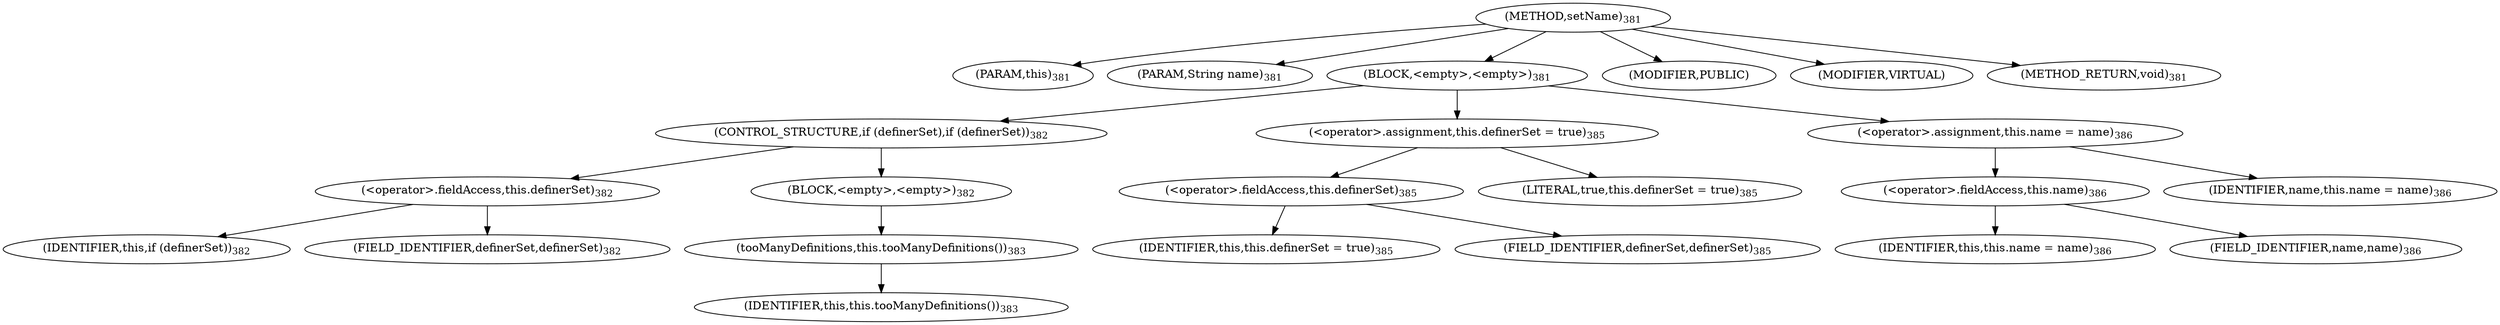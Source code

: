 digraph "setName" {  
"723" [label = <(METHOD,setName)<SUB>381</SUB>> ]
"56" [label = <(PARAM,this)<SUB>381</SUB>> ]
"724" [label = <(PARAM,String name)<SUB>381</SUB>> ]
"725" [label = <(BLOCK,&lt;empty&gt;,&lt;empty&gt;)<SUB>381</SUB>> ]
"726" [label = <(CONTROL_STRUCTURE,if (definerSet),if (definerSet))<SUB>382</SUB>> ]
"727" [label = <(&lt;operator&gt;.fieldAccess,this.definerSet)<SUB>382</SUB>> ]
"728" [label = <(IDENTIFIER,this,if (definerSet))<SUB>382</SUB>> ]
"729" [label = <(FIELD_IDENTIFIER,definerSet,definerSet)<SUB>382</SUB>> ]
"730" [label = <(BLOCK,&lt;empty&gt;,&lt;empty&gt;)<SUB>382</SUB>> ]
"731" [label = <(tooManyDefinitions,this.tooManyDefinitions())<SUB>383</SUB>> ]
"55" [label = <(IDENTIFIER,this,this.tooManyDefinitions())<SUB>383</SUB>> ]
"732" [label = <(&lt;operator&gt;.assignment,this.definerSet = true)<SUB>385</SUB>> ]
"733" [label = <(&lt;operator&gt;.fieldAccess,this.definerSet)<SUB>385</SUB>> ]
"734" [label = <(IDENTIFIER,this,this.definerSet = true)<SUB>385</SUB>> ]
"735" [label = <(FIELD_IDENTIFIER,definerSet,definerSet)<SUB>385</SUB>> ]
"736" [label = <(LITERAL,true,this.definerSet = true)<SUB>385</SUB>> ]
"737" [label = <(&lt;operator&gt;.assignment,this.name = name)<SUB>386</SUB>> ]
"738" [label = <(&lt;operator&gt;.fieldAccess,this.name)<SUB>386</SUB>> ]
"57" [label = <(IDENTIFIER,this,this.name = name)<SUB>386</SUB>> ]
"739" [label = <(FIELD_IDENTIFIER,name,name)<SUB>386</SUB>> ]
"740" [label = <(IDENTIFIER,name,this.name = name)<SUB>386</SUB>> ]
"741" [label = <(MODIFIER,PUBLIC)> ]
"742" [label = <(MODIFIER,VIRTUAL)> ]
"743" [label = <(METHOD_RETURN,void)<SUB>381</SUB>> ]
  "723" -> "56" 
  "723" -> "724" 
  "723" -> "725" 
  "723" -> "741" 
  "723" -> "742" 
  "723" -> "743" 
  "725" -> "726" 
  "725" -> "732" 
  "725" -> "737" 
  "726" -> "727" 
  "726" -> "730" 
  "727" -> "728" 
  "727" -> "729" 
  "730" -> "731" 
  "731" -> "55" 
  "732" -> "733" 
  "732" -> "736" 
  "733" -> "734" 
  "733" -> "735" 
  "737" -> "738" 
  "737" -> "740" 
  "738" -> "57" 
  "738" -> "739" 
}
